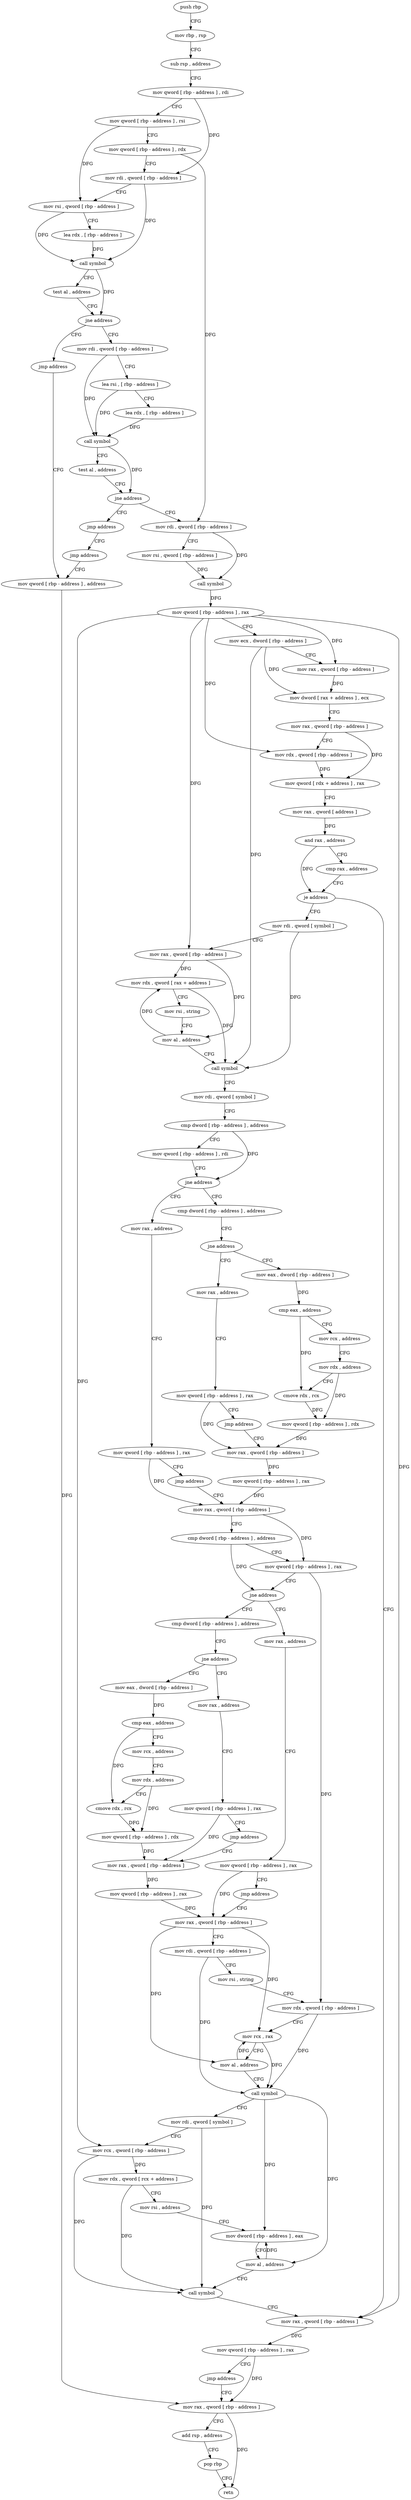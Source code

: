 digraph "func" {
"4284992" [label = "push rbp" ]
"4284993" [label = "mov rbp , rsp" ]
"4284996" [label = "sub rsp , address" ]
"4285003" [label = "mov qword [ rbp - address ] , rdi" ]
"4285007" [label = "mov qword [ rbp - address ] , rsi" ]
"4285011" [label = "mov qword [ rbp - address ] , rdx" ]
"4285015" [label = "mov rdi , qword [ rbp - address ]" ]
"4285019" [label = "mov rsi , qword [ rbp - address ]" ]
"4285023" [label = "lea rdx , [ rbp - address ]" ]
"4285027" [label = "call symbol" ]
"4285032" [label = "test al , address" ]
"4285034" [label = "jne address" ]
"4285045" [label = "mov rdi , qword [ rbp - address ]" ]
"4285040" [label = "jmp address" ]
"4285049" [label = "lea rsi , [ rbp - address ]" ]
"4285053" [label = "lea rdx , [ rbp - address ]" ]
"4285057" [label = "call symbol" ]
"4285062" [label = "test al , address" ]
"4285064" [label = "jne address" ]
"4285075" [label = "mov rdi , qword [ rbp - address ]" ]
"4285070" [label = "jmp address" ]
"4285477" [label = "mov qword [ rbp - address ] , address" ]
"4285079" [label = "mov rsi , qword [ rbp - address ]" ]
"4285083" [label = "call symbol" ]
"4285088" [label = "mov qword [ rbp - address ] , rax" ]
"4285092" [label = "mov ecx , dword [ rbp - address ]" ]
"4285095" [label = "mov rax , qword [ rbp - address ]" ]
"4285099" [label = "mov dword [ rax + address ] , ecx" ]
"4285102" [label = "mov rax , qword [ rbp - address ]" ]
"4285106" [label = "mov rdx , qword [ rbp - address ]" ]
"4285110" [label = "mov qword [ rdx + address ] , rax" ]
"4285114" [label = "mov rax , qword [ address ]" ]
"4285122" [label = "and rax , address" ]
"4285128" [label = "cmp rax , address" ]
"4285132" [label = "je address" ]
"4285459" [label = "mov rax , qword [ rbp - address ]" ]
"4285138" [label = "mov rdi , qword [ symbol ]" ]
"4285472" [label = "jmp address" ]
"4285485" [label = "mov rax , qword [ rbp - address ]" ]
"4285463" [label = "mov qword [ rbp - address ] , rax" ]
"4285467" [label = "jmp address" ]
"4285146" [label = "mov rax , qword [ rbp - address ]" ]
"4285150" [label = "mov rdx , qword [ rax + address ]" ]
"4285154" [label = "mov rsi , string" ]
"4285164" [label = "mov al , address" ]
"4285166" [label = "call symbol" ]
"4285171" [label = "mov rdi , qword [ symbol ]" ]
"4285179" [label = "cmp dword [ rbp - address ] , address" ]
"4285183" [label = "mov qword [ rbp - address ] , rdi" ]
"4285187" [label = "jne address" ]
"4285212" [label = "cmp dword [ rbp - address ] , address" ]
"4285193" [label = "mov rax , address" ]
"4285489" [label = "add rsp , address" ]
"4285496" [label = "pop rbp" ]
"4285497" [label = "retn" ]
"4285216" [label = "jne address" ]
"4285241" [label = "mov eax , dword [ rbp - address ]" ]
"4285222" [label = "mov rax , address" ]
"4285203" [label = "mov qword [ rbp - address ] , rax" ]
"4285207" [label = "jmp address" ]
"4285283" [label = "mov rax , qword [ rbp - address ]" ]
"4285244" [label = "cmp eax , address" ]
"4285247" [label = "mov rcx , address" ]
"4285257" [label = "mov rdx , address" ]
"4285267" [label = "cmove rdx , rcx" ]
"4285271" [label = "mov qword [ rbp - address ] , rdx" ]
"4285275" [label = "mov rax , qword [ rbp - address ]" ]
"4285232" [label = "mov qword [ rbp - address ] , rax" ]
"4285236" [label = "jmp address" ]
"4285287" [label = "cmp dword [ rbp - address ] , address" ]
"4285291" [label = "mov qword [ rbp - address ] , rax" ]
"4285295" [label = "jne address" ]
"4285320" [label = "cmp dword [ rbp - address ] , address" ]
"4285301" [label = "mov rax , address" ]
"4285324" [label = "jne address" ]
"4285349" [label = "mov eax , dword [ rbp - address ]" ]
"4285330" [label = "mov rax , address" ]
"4285311" [label = "mov qword [ rbp - address ] , rax" ]
"4285315" [label = "jmp address" ]
"4285391" [label = "mov rax , qword [ rbp - address ]" ]
"4285279" [label = "mov qword [ rbp - address ] , rax" ]
"4285352" [label = "cmp eax , address" ]
"4285355" [label = "mov rcx , address" ]
"4285365" [label = "mov rdx , address" ]
"4285375" [label = "cmove rdx , rcx" ]
"4285379" [label = "mov qword [ rbp - address ] , rdx" ]
"4285383" [label = "mov rax , qword [ rbp - address ]" ]
"4285340" [label = "mov qword [ rbp - address ] , rax" ]
"4285344" [label = "jmp address" ]
"4285395" [label = "mov rdi , qword [ rbp - address ]" ]
"4285399" [label = "mov rsi , string" ]
"4285409" [label = "mov rdx , qword [ rbp - address ]" ]
"4285413" [label = "mov rcx , rax" ]
"4285416" [label = "mov al , address" ]
"4285418" [label = "call symbol" ]
"4285423" [label = "mov rdi , qword [ symbol ]" ]
"4285431" [label = "mov rcx , qword [ rbp - address ]" ]
"4285435" [label = "mov rdx , qword [ rcx + address ]" ]
"4285439" [label = "mov rsi , address" ]
"4285449" [label = "mov dword [ rbp - address ] , eax" ]
"4285452" [label = "mov al , address" ]
"4285454" [label = "call symbol" ]
"4285387" [label = "mov qword [ rbp - address ] , rax" ]
"4284992" -> "4284993" [ label = "CFG" ]
"4284993" -> "4284996" [ label = "CFG" ]
"4284996" -> "4285003" [ label = "CFG" ]
"4285003" -> "4285007" [ label = "CFG" ]
"4285003" -> "4285015" [ label = "DFG" ]
"4285007" -> "4285011" [ label = "CFG" ]
"4285007" -> "4285019" [ label = "DFG" ]
"4285011" -> "4285015" [ label = "CFG" ]
"4285011" -> "4285075" [ label = "DFG" ]
"4285015" -> "4285019" [ label = "CFG" ]
"4285015" -> "4285027" [ label = "DFG" ]
"4285019" -> "4285023" [ label = "CFG" ]
"4285019" -> "4285027" [ label = "DFG" ]
"4285023" -> "4285027" [ label = "DFG" ]
"4285027" -> "4285032" [ label = "CFG" ]
"4285027" -> "4285034" [ label = "DFG" ]
"4285032" -> "4285034" [ label = "CFG" ]
"4285034" -> "4285045" [ label = "CFG" ]
"4285034" -> "4285040" [ label = "CFG" ]
"4285045" -> "4285049" [ label = "CFG" ]
"4285045" -> "4285057" [ label = "DFG" ]
"4285040" -> "4285477" [ label = "CFG" ]
"4285049" -> "4285053" [ label = "CFG" ]
"4285049" -> "4285057" [ label = "DFG" ]
"4285053" -> "4285057" [ label = "DFG" ]
"4285057" -> "4285062" [ label = "CFG" ]
"4285057" -> "4285064" [ label = "DFG" ]
"4285062" -> "4285064" [ label = "CFG" ]
"4285064" -> "4285075" [ label = "CFG" ]
"4285064" -> "4285070" [ label = "CFG" ]
"4285075" -> "4285079" [ label = "CFG" ]
"4285075" -> "4285083" [ label = "DFG" ]
"4285070" -> "4285472" [ label = "CFG" ]
"4285477" -> "4285485" [ label = "DFG" ]
"4285079" -> "4285083" [ label = "DFG" ]
"4285083" -> "4285088" [ label = "DFG" ]
"4285088" -> "4285092" [ label = "CFG" ]
"4285088" -> "4285095" [ label = "DFG" ]
"4285088" -> "4285106" [ label = "DFG" ]
"4285088" -> "4285459" [ label = "DFG" ]
"4285088" -> "4285146" [ label = "DFG" ]
"4285088" -> "4285431" [ label = "DFG" ]
"4285092" -> "4285095" [ label = "CFG" ]
"4285092" -> "4285099" [ label = "DFG" ]
"4285092" -> "4285166" [ label = "DFG" ]
"4285095" -> "4285099" [ label = "DFG" ]
"4285099" -> "4285102" [ label = "CFG" ]
"4285102" -> "4285106" [ label = "CFG" ]
"4285102" -> "4285110" [ label = "DFG" ]
"4285106" -> "4285110" [ label = "DFG" ]
"4285110" -> "4285114" [ label = "CFG" ]
"4285114" -> "4285122" [ label = "DFG" ]
"4285122" -> "4285128" [ label = "CFG" ]
"4285122" -> "4285132" [ label = "DFG" ]
"4285128" -> "4285132" [ label = "CFG" ]
"4285132" -> "4285459" [ label = "CFG" ]
"4285132" -> "4285138" [ label = "CFG" ]
"4285459" -> "4285463" [ label = "DFG" ]
"4285138" -> "4285146" [ label = "CFG" ]
"4285138" -> "4285166" [ label = "DFG" ]
"4285472" -> "4285477" [ label = "CFG" ]
"4285485" -> "4285489" [ label = "CFG" ]
"4285485" -> "4285497" [ label = "DFG" ]
"4285463" -> "4285467" [ label = "CFG" ]
"4285463" -> "4285485" [ label = "DFG" ]
"4285467" -> "4285485" [ label = "CFG" ]
"4285146" -> "4285150" [ label = "DFG" ]
"4285146" -> "4285164" [ label = "DFG" ]
"4285150" -> "4285154" [ label = "CFG" ]
"4285150" -> "4285166" [ label = "DFG" ]
"4285154" -> "4285164" [ label = "CFG" ]
"4285164" -> "4285166" [ label = "CFG" ]
"4285164" -> "4285150" [ label = "DFG" ]
"4285166" -> "4285171" [ label = "CFG" ]
"4285171" -> "4285179" [ label = "CFG" ]
"4285179" -> "4285183" [ label = "CFG" ]
"4285179" -> "4285187" [ label = "DFG" ]
"4285183" -> "4285187" [ label = "CFG" ]
"4285187" -> "4285212" [ label = "CFG" ]
"4285187" -> "4285193" [ label = "CFG" ]
"4285212" -> "4285216" [ label = "CFG" ]
"4285193" -> "4285203" [ label = "CFG" ]
"4285489" -> "4285496" [ label = "CFG" ]
"4285496" -> "4285497" [ label = "CFG" ]
"4285216" -> "4285241" [ label = "CFG" ]
"4285216" -> "4285222" [ label = "CFG" ]
"4285241" -> "4285244" [ label = "DFG" ]
"4285222" -> "4285232" [ label = "CFG" ]
"4285203" -> "4285207" [ label = "CFG" ]
"4285203" -> "4285283" [ label = "DFG" ]
"4285207" -> "4285283" [ label = "CFG" ]
"4285283" -> "4285287" [ label = "CFG" ]
"4285283" -> "4285291" [ label = "DFG" ]
"4285244" -> "4285247" [ label = "CFG" ]
"4285244" -> "4285267" [ label = "DFG" ]
"4285247" -> "4285257" [ label = "CFG" ]
"4285257" -> "4285267" [ label = "CFG" ]
"4285257" -> "4285271" [ label = "DFG" ]
"4285267" -> "4285271" [ label = "DFG" ]
"4285271" -> "4285275" [ label = "DFG" ]
"4285275" -> "4285279" [ label = "DFG" ]
"4285232" -> "4285236" [ label = "CFG" ]
"4285232" -> "4285275" [ label = "DFG" ]
"4285236" -> "4285275" [ label = "CFG" ]
"4285287" -> "4285291" [ label = "CFG" ]
"4285287" -> "4285295" [ label = "DFG" ]
"4285291" -> "4285295" [ label = "CFG" ]
"4285291" -> "4285409" [ label = "DFG" ]
"4285295" -> "4285320" [ label = "CFG" ]
"4285295" -> "4285301" [ label = "CFG" ]
"4285320" -> "4285324" [ label = "CFG" ]
"4285301" -> "4285311" [ label = "CFG" ]
"4285324" -> "4285349" [ label = "CFG" ]
"4285324" -> "4285330" [ label = "CFG" ]
"4285349" -> "4285352" [ label = "DFG" ]
"4285330" -> "4285340" [ label = "CFG" ]
"4285311" -> "4285315" [ label = "CFG" ]
"4285311" -> "4285391" [ label = "DFG" ]
"4285315" -> "4285391" [ label = "CFG" ]
"4285391" -> "4285395" [ label = "CFG" ]
"4285391" -> "4285413" [ label = "DFG" ]
"4285391" -> "4285416" [ label = "DFG" ]
"4285279" -> "4285283" [ label = "DFG" ]
"4285352" -> "4285355" [ label = "CFG" ]
"4285352" -> "4285375" [ label = "DFG" ]
"4285355" -> "4285365" [ label = "CFG" ]
"4285365" -> "4285375" [ label = "CFG" ]
"4285365" -> "4285379" [ label = "DFG" ]
"4285375" -> "4285379" [ label = "DFG" ]
"4285379" -> "4285383" [ label = "DFG" ]
"4285383" -> "4285387" [ label = "DFG" ]
"4285340" -> "4285344" [ label = "CFG" ]
"4285340" -> "4285383" [ label = "DFG" ]
"4285344" -> "4285383" [ label = "CFG" ]
"4285395" -> "4285399" [ label = "CFG" ]
"4285395" -> "4285418" [ label = "DFG" ]
"4285399" -> "4285409" [ label = "CFG" ]
"4285409" -> "4285413" [ label = "CFG" ]
"4285409" -> "4285418" [ label = "DFG" ]
"4285413" -> "4285416" [ label = "CFG" ]
"4285413" -> "4285418" [ label = "DFG" ]
"4285416" -> "4285418" [ label = "CFG" ]
"4285416" -> "4285413" [ label = "DFG" ]
"4285418" -> "4285423" [ label = "CFG" ]
"4285418" -> "4285449" [ label = "DFG" ]
"4285418" -> "4285452" [ label = "DFG" ]
"4285423" -> "4285431" [ label = "CFG" ]
"4285423" -> "4285454" [ label = "DFG" ]
"4285431" -> "4285435" [ label = "DFG" ]
"4285431" -> "4285454" [ label = "DFG" ]
"4285435" -> "4285439" [ label = "CFG" ]
"4285435" -> "4285454" [ label = "DFG" ]
"4285439" -> "4285449" [ label = "CFG" ]
"4285449" -> "4285452" [ label = "CFG" ]
"4285452" -> "4285454" [ label = "CFG" ]
"4285452" -> "4285449" [ label = "DFG" ]
"4285454" -> "4285459" [ label = "CFG" ]
"4285387" -> "4285391" [ label = "DFG" ]
}
